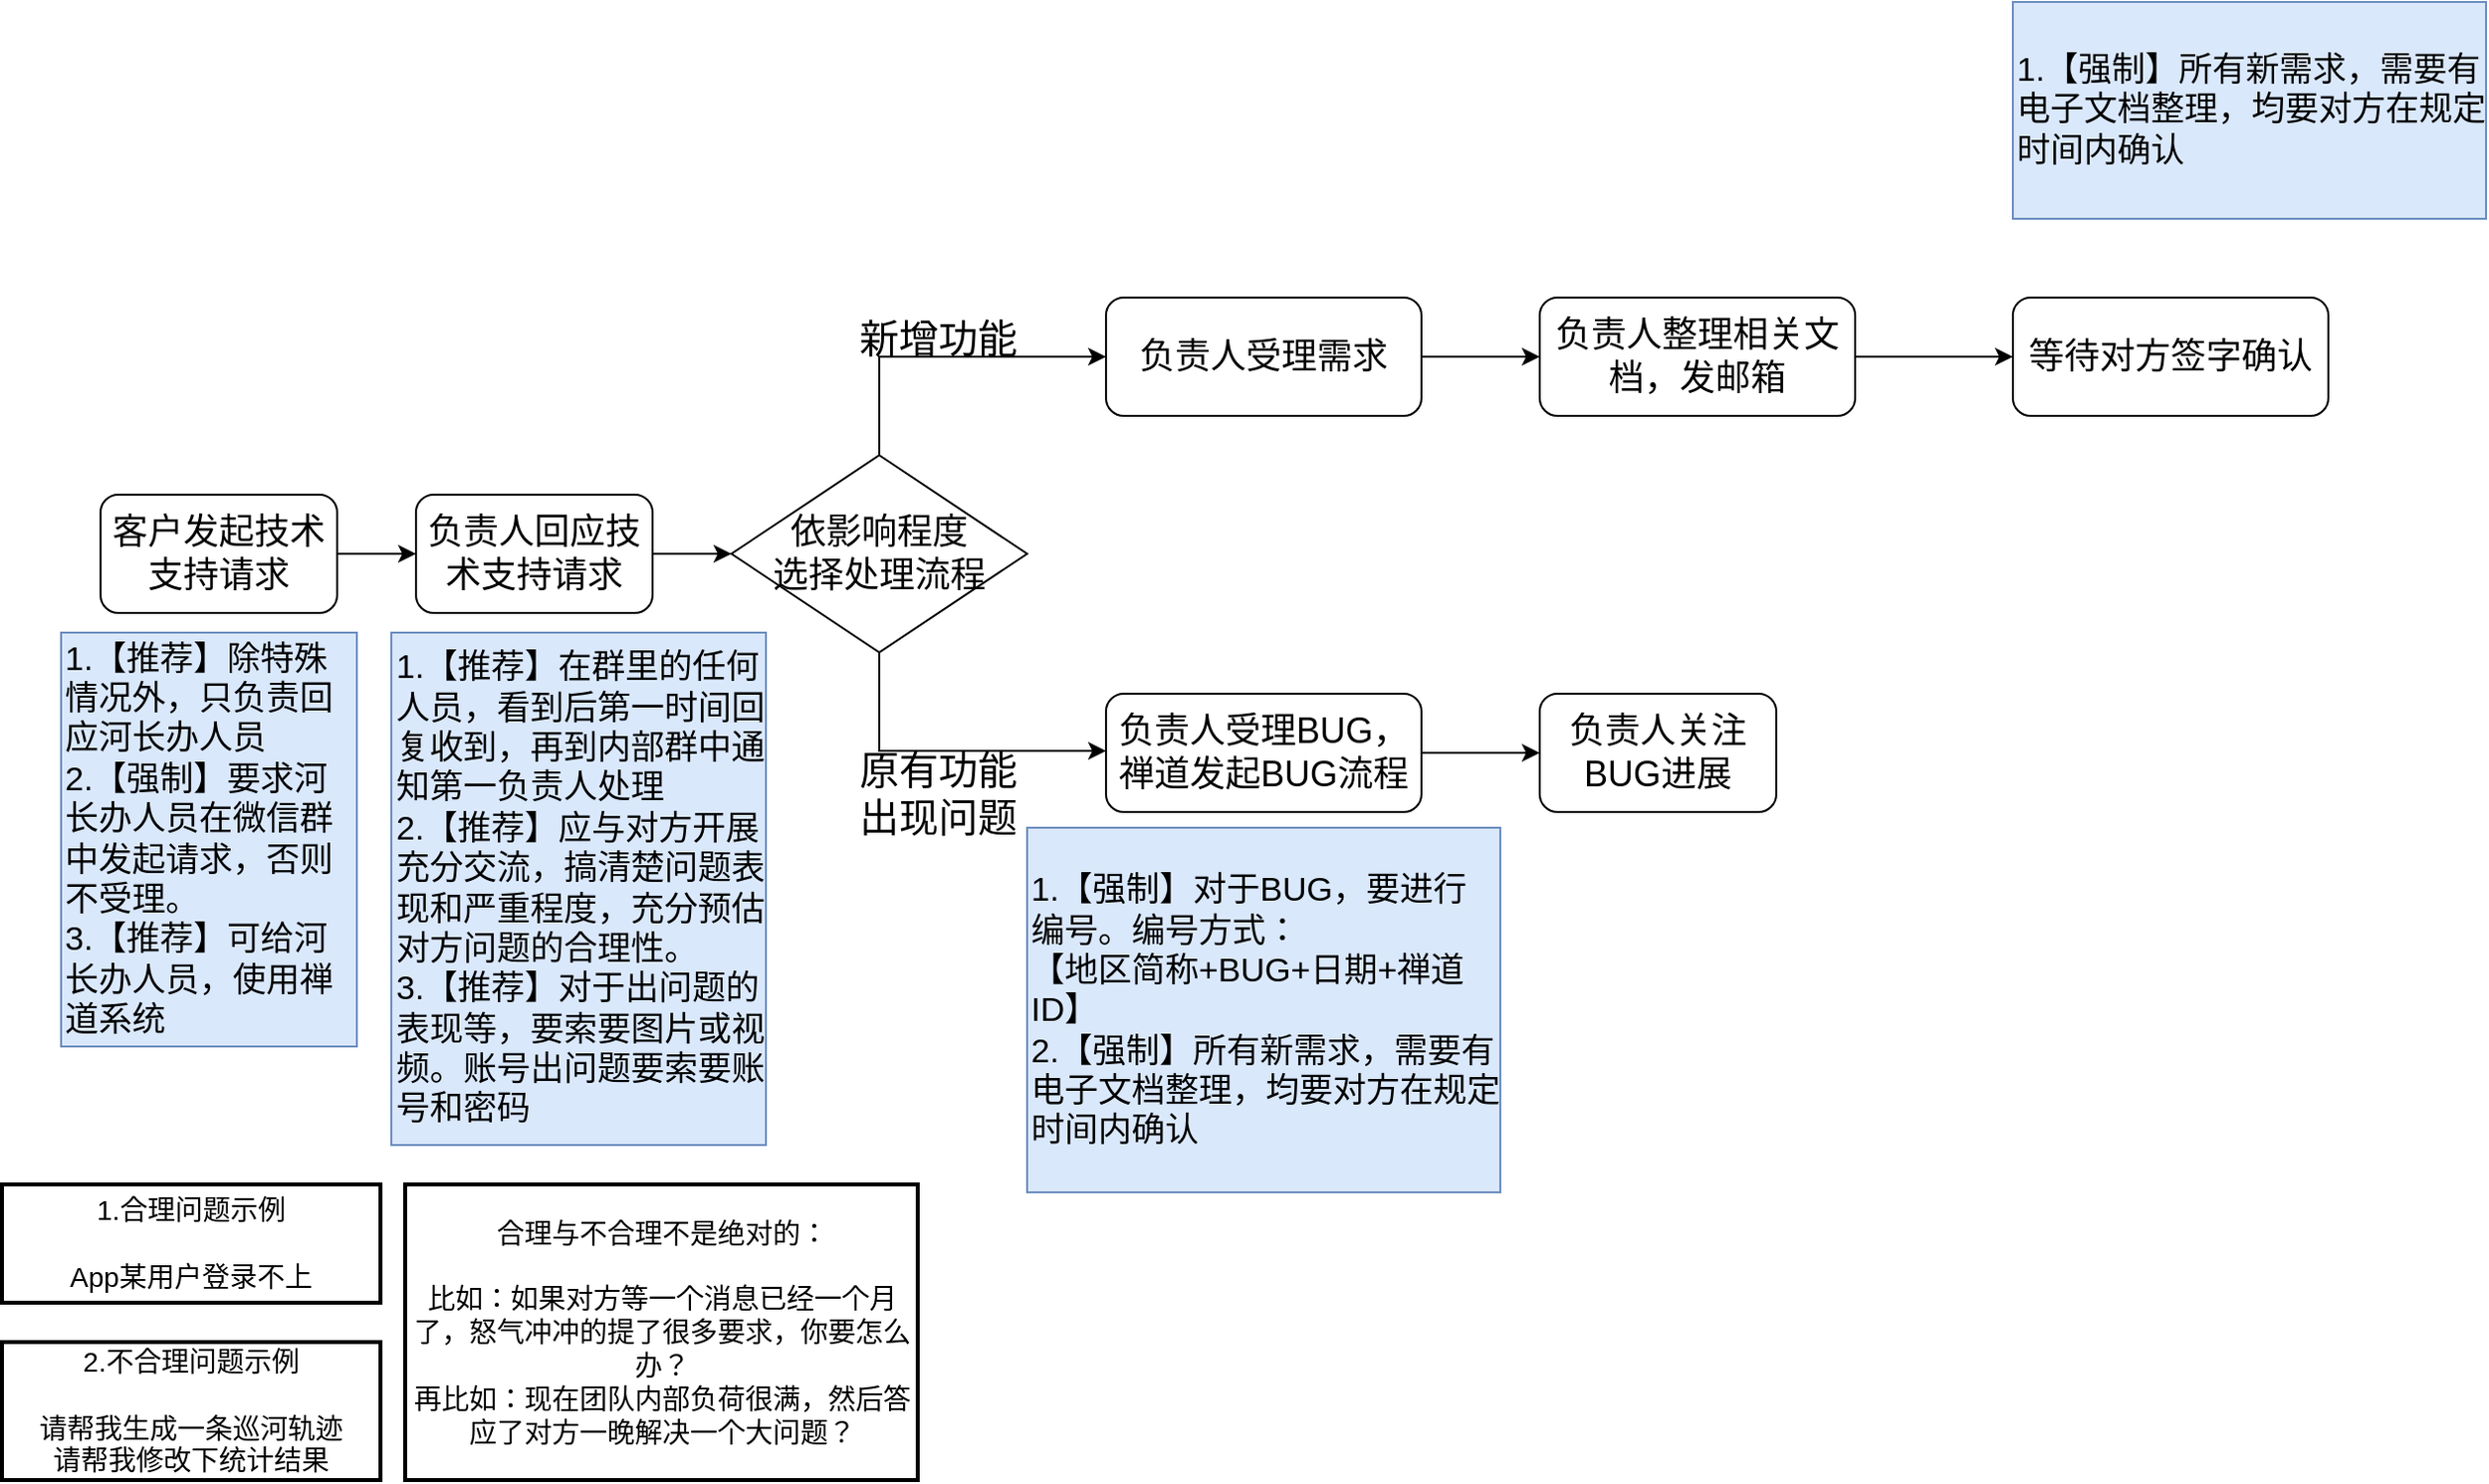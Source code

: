 <mxfile version="12.2.7" type="github" pages="1">
  <diagram id="_k7ATfRaIhLiad4DB_Zv" name="Page-1">
    <mxGraphModel dx="1902" dy="1037" grid="1" gridSize="10" guides="1" tooltips="1" connect="1" arrows="1" fold="1" page="1" pageScale="1" pageWidth="827" pageHeight="1169" math="0" shadow="0">
      <root>
        <mxCell id="0"/>
        <mxCell id="1" parent="0"/>
        <mxCell id="3WG7HzVJRfW7o0X7CnDg-6" value="" style="edgeStyle=orthogonalEdgeStyle;rounded=0;orthogonalLoop=1;jettySize=auto;html=1;" edge="1" parent="1" source="3WG7HzVJRfW7o0X7CnDg-2" target="3WG7HzVJRfW7o0X7CnDg-5">
          <mxGeometry relative="1" as="geometry"/>
        </mxCell>
        <mxCell id="3WG7HzVJRfW7o0X7CnDg-2" value="&lt;font style=&quot;font-size: 18px&quot;&gt;客户发起技术支持请求&lt;br&gt;&lt;/font&gt;" style="rounded=1;whiteSpace=wrap;html=1;" vertex="1" parent="1">
          <mxGeometry x="70" y="260" width="120" height="60" as="geometry"/>
        </mxCell>
        <mxCell id="3WG7HzVJRfW7o0X7CnDg-8" value="" style="edgeStyle=orthogonalEdgeStyle;rounded=0;orthogonalLoop=1;jettySize=auto;html=1;" edge="1" parent="1" source="3WG7HzVJRfW7o0X7CnDg-5">
          <mxGeometry relative="1" as="geometry">
            <mxPoint x="390" y="290" as="targetPoint"/>
          </mxGeometry>
        </mxCell>
        <mxCell id="3WG7HzVJRfW7o0X7CnDg-5" value="&lt;font style=&quot;font-size: 18px&quot;&gt;负责人回应技术支持请求&lt;br&gt;&lt;/font&gt;" style="rounded=1;whiteSpace=wrap;html=1;" vertex="1" parent="1">
          <mxGeometry x="230" y="260" width="120" height="60" as="geometry"/>
        </mxCell>
        <mxCell id="3WG7HzVJRfW7o0X7CnDg-15" value="" style="edgeStyle=orthogonalEdgeStyle;rounded=0;orthogonalLoop=1;jettySize=auto;html=1;" edge="1" parent="1" source="3WG7HzVJRfW7o0X7CnDg-9">
          <mxGeometry relative="1" as="geometry">
            <mxPoint x="580" y="190" as="targetPoint"/>
            <Array as="points">
              <mxPoint x="465" y="190"/>
              <mxPoint x="580" y="190"/>
            </Array>
          </mxGeometry>
        </mxCell>
        <mxCell id="3WG7HzVJRfW7o0X7CnDg-17" value="" style="edgeStyle=orthogonalEdgeStyle;rounded=0;orthogonalLoop=1;jettySize=auto;html=1;" edge="1" parent="1" source="3WG7HzVJRfW7o0X7CnDg-9">
          <mxGeometry relative="1" as="geometry">
            <mxPoint x="580" y="390" as="targetPoint"/>
            <Array as="points">
              <mxPoint x="465" y="390"/>
              <mxPoint x="520" y="390"/>
            </Array>
          </mxGeometry>
        </mxCell>
        <mxCell id="3WG7HzVJRfW7o0X7CnDg-9" value="&lt;span style=&quot;font-size: 18px&quot;&gt;依影响程度&lt;br&gt;选择处理流程&lt;br&gt;&lt;/span&gt;" style="rhombus;whiteSpace=wrap;html=1;" vertex="1" parent="1">
          <mxGeometry x="390" y="240" width="150" height="100" as="geometry"/>
        </mxCell>
        <mxCell id="3WG7HzVJRfW7o0X7CnDg-10" value="&lt;font style=&quot;font-size: 17px&quot;&gt;1.【推荐】除特殊情况外，只负责回应河长办人员&lt;br&gt;2.【强制】要求河长办人员在微信群中发起请求，否则不受理。&lt;br&gt;3.【推荐】可给河长办人员，使用禅道系统&lt;br&gt;&lt;/font&gt;" style="rounded=0;whiteSpace=wrap;html=1;align=left;fillColor=#dae8fc;strokeColor=#6c8ebf;" vertex="1" parent="1">
          <mxGeometry x="50" y="330" width="150" height="210" as="geometry"/>
        </mxCell>
        <mxCell id="3WG7HzVJRfW7o0X7CnDg-11" value="&lt;font style=&quot;font-size: 17px&quot;&gt;1.【推荐】在群里的任何人员，看到后第一时间回复收到，再到内部群中通知第一负责人处理&lt;br&gt;2.【推荐】应与对方开展充分交流，搞清楚问题表现和严重程度，充分预估对方问题的合理性。&lt;br&gt;3.【推荐】对于出问题的表现等，要索要图片或视频。账号出问题要索要账号和密码&lt;br&gt;&lt;/font&gt;" style="rounded=0;whiteSpace=wrap;html=1;align=left;fillColor=#dae8fc;strokeColor=#6c8ebf;" vertex="1" parent="1">
          <mxGeometry x="217.5" y="330" width="190" height="260" as="geometry"/>
        </mxCell>
        <mxCell id="3WG7HzVJRfW7o0X7CnDg-18" value="新增功能" style="text;html=1;strokeColor=none;fillColor=none;align=center;verticalAlign=middle;whiteSpace=wrap;rounded=0;fontSize=20;" vertex="1" parent="1">
          <mxGeometry x="400" y="170" width="190" height="20" as="geometry"/>
        </mxCell>
        <mxCell id="3WG7HzVJRfW7o0X7CnDg-19" value="原有功能&lt;br&gt;出现问题" style="text;html=1;strokeColor=none;fillColor=none;align=center;verticalAlign=middle;whiteSpace=wrap;rounded=0;fontSize=20;" vertex="1" parent="1">
          <mxGeometry x="400" y="401" width="190" height="20" as="geometry"/>
        </mxCell>
        <mxCell id="3WG7HzVJRfW7o0X7CnDg-40" value="" style="edgeStyle=orthogonalEdgeStyle;rounded=0;orthogonalLoop=1;jettySize=auto;html=1;fontSize=20;" edge="1" parent="1" source="3WG7HzVJRfW7o0X7CnDg-20" target="3WG7HzVJRfW7o0X7CnDg-39">
          <mxGeometry relative="1" as="geometry"/>
        </mxCell>
        <mxCell id="3WG7HzVJRfW7o0X7CnDg-20" value="&lt;font style=&quot;font-size: 18px&quot;&gt;负责人受理需求&lt;br&gt;&lt;/font&gt;" style="rounded=1;whiteSpace=wrap;html=1;" vertex="1" parent="1">
          <mxGeometry x="580" y="160" width="160" height="60" as="geometry"/>
        </mxCell>
        <mxCell id="3WG7HzVJRfW7o0X7CnDg-43" value="" style="edgeStyle=orthogonalEdgeStyle;rounded=0;orthogonalLoop=1;jettySize=auto;html=1;fontSize=20;" edge="1" parent="1" source="3WG7HzVJRfW7o0X7CnDg-39" target="3WG7HzVJRfW7o0X7CnDg-42">
          <mxGeometry relative="1" as="geometry"/>
        </mxCell>
        <mxCell id="3WG7HzVJRfW7o0X7CnDg-39" value="&lt;font style=&quot;font-size: 18px&quot;&gt;负责人整理相关文档，发邮箱&lt;br&gt;&lt;/font&gt;" style="rounded=1;whiteSpace=wrap;html=1;" vertex="1" parent="1">
          <mxGeometry x="800" y="160" width="160" height="60" as="geometry"/>
        </mxCell>
        <mxCell id="3WG7HzVJRfW7o0X7CnDg-42" value="&lt;font style=&quot;font-size: 18px&quot;&gt;等待对方签字确认&lt;br&gt;&lt;/font&gt;" style="rounded=1;whiteSpace=wrap;html=1;" vertex="1" parent="1">
          <mxGeometry x="1040" y="160" width="160" height="60" as="geometry"/>
        </mxCell>
        <mxCell id="3WG7HzVJRfW7o0X7CnDg-36" value="" style="edgeStyle=orthogonalEdgeStyle;rounded=0;orthogonalLoop=1;jettySize=auto;html=1;fontSize=20;" edge="1" parent="1" source="3WG7HzVJRfW7o0X7CnDg-23" target="3WG7HzVJRfW7o0X7CnDg-35">
          <mxGeometry relative="1" as="geometry"/>
        </mxCell>
        <mxCell id="3WG7HzVJRfW7o0X7CnDg-23" value="&lt;font style=&quot;font-size: 18px&quot;&gt;负责人受理BUG，禅道发起BUG流程&lt;br&gt;&lt;/font&gt;" style="rounded=1;whiteSpace=wrap;html=1;" vertex="1" parent="1">
          <mxGeometry x="580" y="361" width="160" height="60" as="geometry"/>
        </mxCell>
        <mxCell id="3WG7HzVJRfW7o0X7CnDg-35" value="&lt;font style=&quot;font-size: 18px&quot;&gt;负责人关注BUG进展&lt;br&gt;&lt;/font&gt;" style="rounded=1;whiteSpace=wrap;html=1;" vertex="1" parent="1">
          <mxGeometry x="800" y="361" width="120" height="60" as="geometry"/>
        </mxCell>
        <mxCell id="3WG7HzVJRfW7o0X7CnDg-30" value="&lt;font style=&quot;font-size: 17px&quot;&gt;1.【强制】对于BUG，要进行编号。编号方式：&lt;br&gt;【地区简称+BUG+日期+禅道ID】&lt;br&gt;2.【强制】所有新需求，需要有电子文档整理，均要对方在规定时间内确认&lt;br&gt;&lt;/font&gt;" style="rounded=0;whiteSpace=wrap;html=1;align=left;fillColor=#dae8fc;strokeColor=#6c8ebf;" vertex="1" parent="1">
          <mxGeometry x="540" y="429" width="240" height="185" as="geometry"/>
        </mxCell>
        <mxCell id="3WG7HzVJRfW7o0X7CnDg-31" value="&lt;font style=&quot;font-size: 14px&quot;&gt;合理与不合理不是绝对的：&lt;br&gt;&lt;br&gt;比如：如果对方等一个消息已经一个月了，怒气冲冲的提了很多要求，你要怎么办？&lt;br&gt;再比如：现在团队内部负荷很满，然后答应了对方一晚解决一个大问题？&lt;/font&gt;" style="rounded=0;whiteSpace=wrap;html=1;strokeWidth=2;" vertex="1" parent="1">
          <mxGeometry x="224.5" y="610" width="260" height="150" as="geometry"/>
        </mxCell>
        <mxCell id="3WG7HzVJRfW7o0X7CnDg-32" value="&lt;font style=&quot;font-size: 14px&quot;&gt;1.合理问题示例&lt;br&gt;&lt;br&gt;App某用户登录不上&lt;/font&gt;" style="rounded=0;whiteSpace=wrap;html=1;strokeWidth=2;" vertex="1" parent="1">
          <mxGeometry x="20" y="610" width="192" height="60" as="geometry"/>
        </mxCell>
        <mxCell id="3WG7HzVJRfW7o0X7CnDg-33" value="&lt;font style=&quot;font-size: 14px&quot;&gt;2.不合理问题示例&lt;br&gt;&lt;br&gt;请帮我生成一条巡河轨迹&lt;br&gt;请帮我修改下统计结果&lt;/font&gt;" style="rounded=0;whiteSpace=wrap;html=1;strokeWidth=2;" vertex="1" parent="1">
          <mxGeometry x="20" y="690" width="192" height="70" as="geometry"/>
        </mxCell>
        <mxCell id="3WG7HzVJRfW7o0X7CnDg-46" value="&lt;font style=&quot;font-size: 17px&quot;&gt;1.【强制】所有新需求，需要有电子文档整理，均要对方在规定时间内确认&lt;br&gt;&lt;/font&gt;" style="rounded=0;whiteSpace=wrap;html=1;align=left;fillColor=#dae8fc;strokeColor=#6c8ebf;" vertex="1" parent="1">
          <mxGeometry x="1040" y="10" width="240" height="110" as="geometry"/>
        </mxCell>
      </root>
    </mxGraphModel>
  </diagram>
</mxfile>
